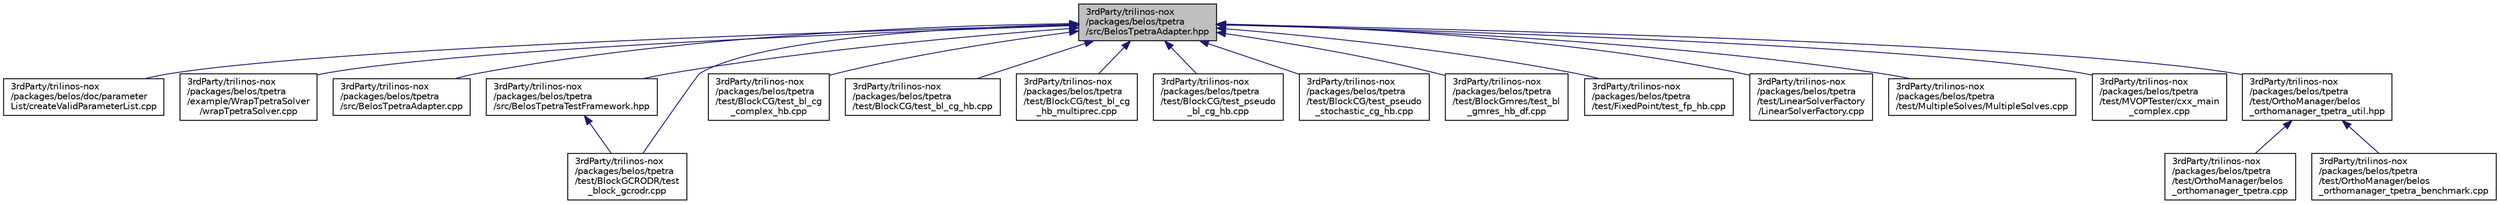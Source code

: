 digraph "3rdParty/trilinos-nox/packages/belos/tpetra/src/BelosTpetraAdapter.hpp"
{
  edge [fontname="Helvetica",fontsize="10",labelfontname="Helvetica",labelfontsize="10"];
  node [fontname="Helvetica",fontsize="10",shape=record];
  Node79 [label="3rdParty/trilinos-nox\l/packages/belos/tpetra\l/src/BelosTpetraAdapter.hpp",height=0.2,width=0.4,color="black", fillcolor="grey75", style="filled", fontcolor="black"];
  Node79 -> Node80 [dir="back",color="midnightblue",fontsize="10",style="solid",fontname="Helvetica"];
  Node80 [label="3rdParty/trilinos-nox\l/packages/belos/doc/parameter\lList/createValidParameterList.cpp",height=0.2,width=0.4,color="black", fillcolor="white", style="filled",URL="$d1/db5/create_valid_parameter_list_8cpp.html"];
  Node79 -> Node81 [dir="back",color="midnightblue",fontsize="10",style="solid",fontname="Helvetica"];
  Node81 [label="3rdParty/trilinos-nox\l/packages/belos/tpetra\l/example/WrapTpetraSolver\l/wrapTpetraSolver.cpp",height=0.2,width=0.4,color="black", fillcolor="white", style="filled",URL="$d7/d58/wrap_tpetra_solver_8cpp.html",tooltip="Example of how to wrap a \"native\" solver as a Belos solver. "];
  Node79 -> Node82 [dir="back",color="midnightblue",fontsize="10",style="solid",fontname="Helvetica"];
  Node82 [label="3rdParty/trilinos-nox\l/packages/belos/tpetra\l/src/BelosTpetraAdapter.cpp",height=0.2,width=0.4,color="black", fillcolor="white", style="filled",URL="$da/d2d/_belos_tpetra_adapter_8cpp.html"];
  Node79 -> Node83 [dir="back",color="midnightblue",fontsize="10",style="solid",fontname="Helvetica"];
  Node83 [label="3rdParty/trilinos-nox\l/packages/belos/tpetra\l/src/BelosTpetraTestFramework.hpp",height=0.2,width=0.4,color="black", fillcolor="white", style="filled",URL="$d9/d32/_belos_tpetra_test_framework_8hpp.html",tooltip="A common test framework for Tpetra instantiations of Belos solvers. "];
  Node83 -> Node84 [dir="back",color="midnightblue",fontsize="10",style="solid",fontname="Helvetica"];
  Node84 [label="3rdParty/trilinos-nox\l/packages/belos/tpetra\l/test/BlockGCRODR/test\l_block_gcrodr.cpp",height=0.2,width=0.4,color="black", fillcolor="white", style="filled",URL="$dc/d6b/test__block__gcrodr_8cpp.html"];
  Node79 -> Node85 [dir="back",color="midnightblue",fontsize="10",style="solid",fontname="Helvetica"];
  Node85 [label="3rdParty/trilinos-nox\l/packages/belos/tpetra\l/test/BlockCG/test_bl_cg\l_complex_hb.cpp",height=0.2,width=0.4,color="black", fillcolor="white", style="filled",URL="$d3/de7/tpetra_2test_2_block_c_g_2test__bl__cg__complex__hb_8cpp.html"];
  Node79 -> Node86 [dir="back",color="midnightblue",fontsize="10",style="solid",fontname="Helvetica"];
  Node86 [label="3rdParty/trilinos-nox\l/packages/belos/tpetra\l/test/BlockCG/test_bl_cg_hb.cpp",height=0.2,width=0.4,color="black", fillcolor="white", style="filled",URL="$d4/de2/tpetra_2test_2_block_c_g_2test__bl__cg__hb_8cpp.html"];
  Node79 -> Node87 [dir="back",color="midnightblue",fontsize="10",style="solid",fontname="Helvetica"];
  Node87 [label="3rdParty/trilinos-nox\l/packages/belos/tpetra\l/test/BlockCG/test_bl_cg\l_hb_multiprec.cpp",height=0.2,width=0.4,color="black", fillcolor="white", style="filled",URL="$d4/d8c/test__bl__cg__hb__multiprec_8cpp.html"];
  Node79 -> Node88 [dir="back",color="midnightblue",fontsize="10",style="solid",fontname="Helvetica"];
  Node88 [label="3rdParty/trilinos-nox\l/packages/belos/tpetra\l/test/BlockCG/test_pseudo\l_bl_cg_hb.cpp",height=0.2,width=0.4,color="black", fillcolor="white", style="filled",URL="$da/dbd/test__pseudo__bl__cg__hb_8cpp.html"];
  Node79 -> Node89 [dir="back",color="midnightblue",fontsize="10",style="solid",fontname="Helvetica"];
  Node89 [label="3rdParty/trilinos-nox\l/packages/belos/tpetra\l/test/BlockCG/test_pseudo\l_stochastic_cg_hb.cpp",height=0.2,width=0.4,color="black", fillcolor="white", style="filled",URL="$d4/de4/test__pseudo__stochastic__cg__hb_8cpp.html"];
  Node79 -> Node84 [dir="back",color="midnightblue",fontsize="10",style="solid",fontname="Helvetica"];
  Node79 -> Node90 [dir="back",color="midnightblue",fontsize="10",style="solid",fontname="Helvetica"];
  Node90 [label="3rdParty/trilinos-nox\l/packages/belos/tpetra\l/test/BlockGmres/test_bl\l_gmres_hb_df.cpp",height=0.2,width=0.4,color="black", fillcolor="white", style="filled",URL="$d8/d21/test__bl__gmres__hb__df_8cpp.html"];
  Node79 -> Node91 [dir="back",color="midnightblue",fontsize="10",style="solid",fontname="Helvetica"];
  Node91 [label="3rdParty/trilinos-nox\l/packages/belos/tpetra\l/test/FixedPoint/test_fp_hb.cpp",height=0.2,width=0.4,color="black", fillcolor="white", style="filled",URL="$d6/d88/tpetra_2test_2_fixed_point_2test__fp__hb_8cpp.html"];
  Node79 -> Node92 [dir="back",color="midnightblue",fontsize="10",style="solid",fontname="Helvetica"];
  Node92 [label="3rdParty/trilinos-nox\l/packages/belos/tpetra\l/test/LinearSolverFactory\l/LinearSolverFactory.cpp",height=0.2,width=0.4,color="black", fillcolor="white", style="filled",URL="$d1/d2d/_linear_solver_factory_8cpp.html"];
  Node79 -> Node93 [dir="back",color="midnightblue",fontsize="10",style="solid",fontname="Helvetica"];
  Node93 [label="3rdParty/trilinos-nox\l/packages/belos/tpetra\l/test/MultipleSolves/MultipleSolves.cpp",height=0.2,width=0.4,color="black", fillcolor="white", style="filled",URL="$db/de2/_multiple_solves_8cpp.html"];
  Node79 -> Node94 [dir="back",color="midnightblue",fontsize="10",style="solid",fontname="Helvetica"];
  Node94 [label="3rdParty/trilinos-nox\l/packages/belos/tpetra\l/test/MVOPTester/cxx_main\l_complex.cpp",height=0.2,width=0.4,color="black", fillcolor="white", style="filled",URL="$d8/de9/tpetra_2test_2_m_v_o_p_tester_2cxx__main__complex_8cpp.html"];
  Node79 -> Node95 [dir="back",color="midnightblue",fontsize="10",style="solid",fontname="Helvetica"];
  Node95 [label="3rdParty/trilinos-nox\l/packages/belos/tpetra\l/test/OrthoManager/belos\l_orthomanager_tpetra_util.hpp",height=0.2,width=0.4,color="black", fillcolor="white", style="filled",URL="$dc/db2/belos__orthomanager__tpetra__util_8hpp.html"];
  Node95 -> Node96 [dir="back",color="midnightblue",fontsize="10",style="solid",fontname="Helvetica"];
  Node96 [label="3rdParty/trilinos-nox\l/packages/belos/tpetra\l/test/OrthoManager/belos\l_orthomanager_tpetra.cpp",height=0.2,width=0.4,color="black", fillcolor="white", style="filled",URL="$d6/d73/belos__orthomanager__tpetra_8cpp.html",tooltip="Test (Mat)OrthoManager subclass(es) with Tpetra. "];
  Node95 -> Node97 [dir="back",color="midnightblue",fontsize="10",style="solid",fontname="Helvetica"];
  Node97 [label="3rdParty/trilinos-nox\l/packages/belos/tpetra\l/test/OrthoManager/belos\l_orthomanager_tpetra_benchmark.cpp",height=0.2,width=0.4,color="black", fillcolor="white", style="filled",URL="$d9/d6e/belos__orthomanager__tpetra__benchmark_8cpp.html",tooltip="Benchmark (Mat)OrthoManager subclass(es) with Tpetra. "];
}
